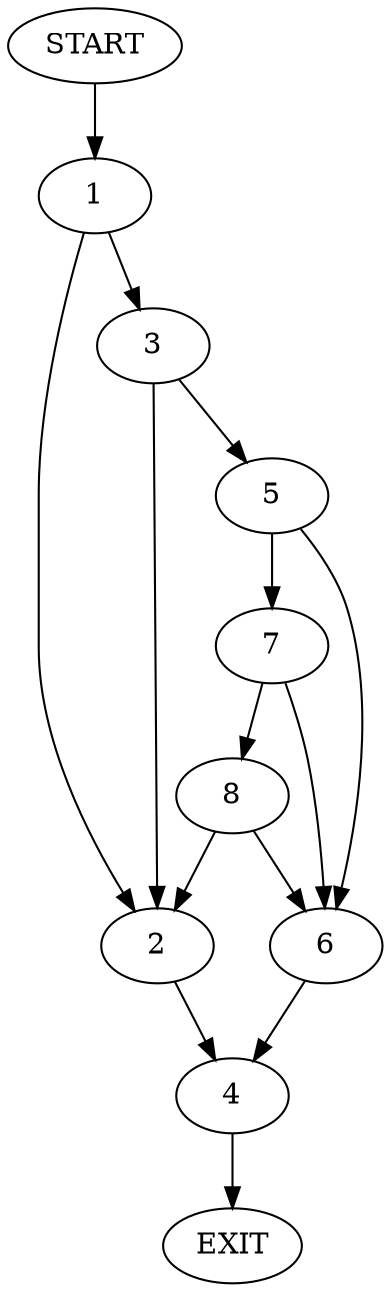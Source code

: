 digraph {
0 [label="START"];
1;
2;
3;
4;
5;
6;
7;
8;
9 [label="EXIT"];
0 -> 1;
1 -> 2;
1 -> 3;
2 -> 4;
3 -> 2;
3 -> 5;
5 -> 6;
5 -> 7;
7 -> 6;
7 -> 8;
6 -> 4;
8 -> 6;
8 -> 2;
4 -> 9;
}